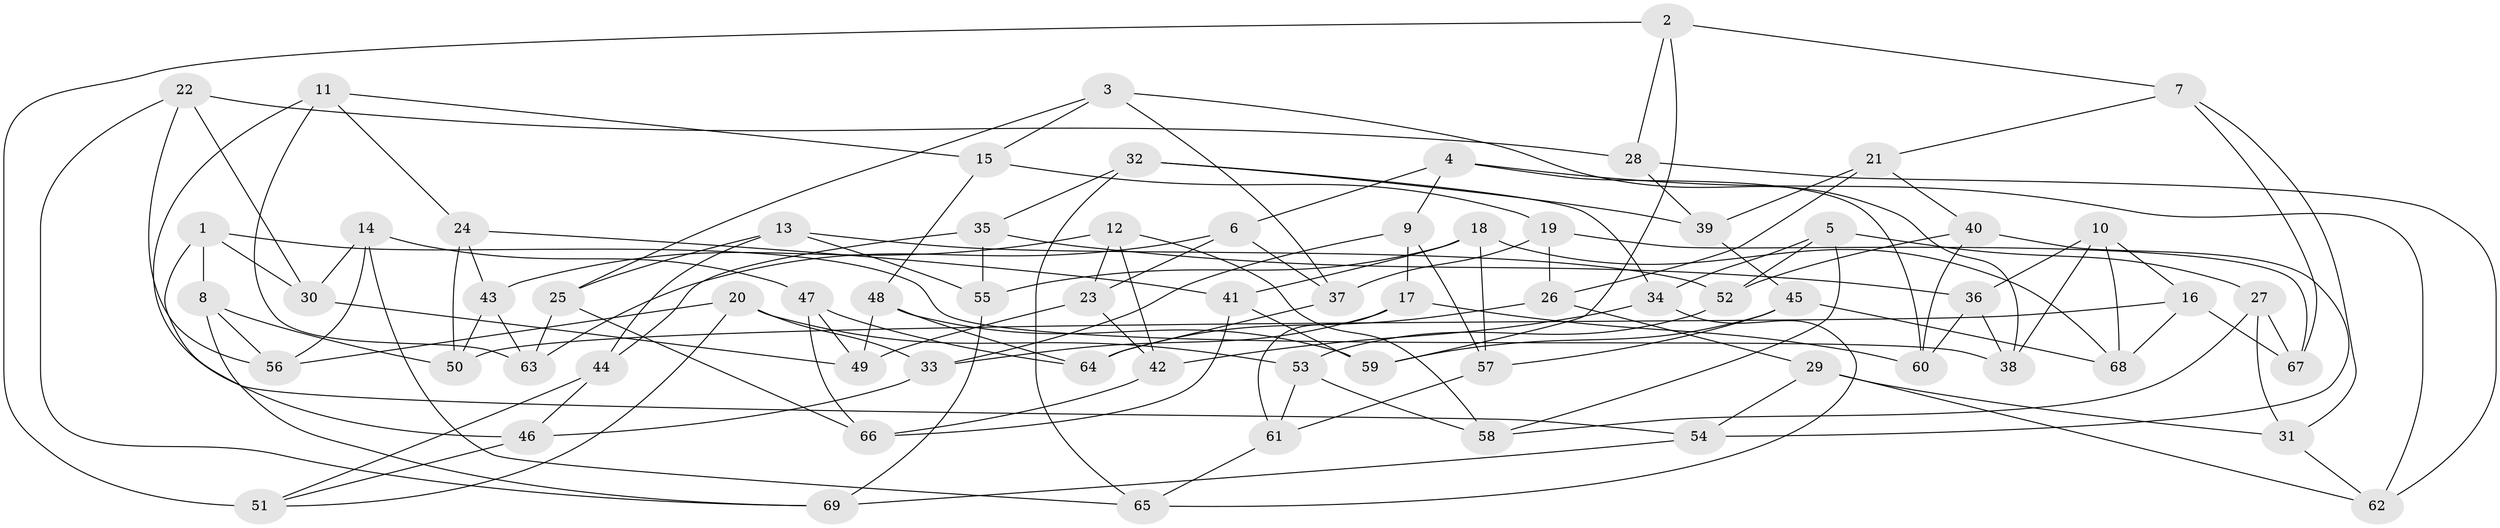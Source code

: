 // coarse degree distribution, {6: 0.35714285714285715, 5: 0.2857142857142857, 4: 0.2857142857142857, 2: 0.023809523809523808, 3: 0.047619047619047616}
// Generated by graph-tools (version 1.1) at 2025/52/02/27/25 19:52:29]
// undirected, 69 vertices, 138 edges
graph export_dot {
graph [start="1"]
  node [color=gray90,style=filled];
  1;
  2;
  3;
  4;
  5;
  6;
  7;
  8;
  9;
  10;
  11;
  12;
  13;
  14;
  15;
  16;
  17;
  18;
  19;
  20;
  21;
  22;
  23;
  24;
  25;
  26;
  27;
  28;
  29;
  30;
  31;
  32;
  33;
  34;
  35;
  36;
  37;
  38;
  39;
  40;
  41;
  42;
  43;
  44;
  45;
  46;
  47;
  48;
  49;
  50;
  51;
  52;
  53;
  54;
  55;
  56;
  57;
  58;
  59;
  60;
  61;
  62;
  63;
  64;
  65;
  66;
  67;
  68;
  69;
  1 -- 8;
  1 -- 30;
  1 -- 38;
  1 -- 46;
  2 -- 59;
  2 -- 7;
  2 -- 28;
  2 -- 51;
  3 -- 25;
  3 -- 38;
  3 -- 15;
  3 -- 37;
  4 -- 60;
  4 -- 6;
  4 -- 9;
  4 -- 62;
  5 -- 58;
  5 -- 52;
  5 -- 34;
  5 -- 27;
  6 -- 37;
  6 -- 23;
  6 -- 63;
  7 -- 21;
  7 -- 31;
  7 -- 67;
  8 -- 69;
  8 -- 50;
  8 -- 56;
  9 -- 33;
  9 -- 57;
  9 -- 17;
  10 -- 36;
  10 -- 68;
  10 -- 38;
  10 -- 16;
  11 -- 24;
  11 -- 15;
  11 -- 63;
  11 -- 54;
  12 -- 42;
  12 -- 43;
  12 -- 58;
  12 -- 23;
  13 -- 55;
  13 -- 44;
  13 -- 25;
  13 -- 52;
  14 -- 47;
  14 -- 30;
  14 -- 56;
  14 -- 65;
  15 -- 19;
  15 -- 48;
  16 -- 50;
  16 -- 68;
  16 -- 67;
  17 -- 33;
  17 -- 61;
  17 -- 60;
  18 -- 68;
  18 -- 55;
  18 -- 57;
  18 -- 41;
  19 -- 67;
  19 -- 37;
  19 -- 26;
  20 -- 51;
  20 -- 53;
  20 -- 56;
  20 -- 33;
  21 -- 40;
  21 -- 39;
  21 -- 26;
  22 -- 56;
  22 -- 30;
  22 -- 69;
  22 -- 28;
  23 -- 42;
  23 -- 49;
  24 -- 41;
  24 -- 43;
  24 -- 50;
  25 -- 63;
  25 -- 66;
  26 -- 64;
  26 -- 29;
  27 -- 58;
  27 -- 31;
  27 -- 67;
  28 -- 39;
  28 -- 62;
  29 -- 62;
  29 -- 31;
  29 -- 54;
  30 -- 49;
  31 -- 62;
  32 -- 65;
  32 -- 34;
  32 -- 35;
  32 -- 39;
  33 -- 46;
  34 -- 65;
  34 -- 42;
  35 -- 44;
  35 -- 36;
  35 -- 55;
  36 -- 38;
  36 -- 60;
  37 -- 64;
  39 -- 45;
  40 -- 54;
  40 -- 60;
  40 -- 52;
  41 -- 59;
  41 -- 66;
  42 -- 66;
  43 -- 63;
  43 -- 50;
  44 -- 51;
  44 -- 46;
  45 -- 68;
  45 -- 57;
  45 -- 59;
  46 -- 51;
  47 -- 49;
  47 -- 66;
  47 -- 64;
  48 -- 49;
  48 -- 64;
  48 -- 59;
  52 -- 53;
  53 -- 58;
  53 -- 61;
  54 -- 69;
  55 -- 69;
  57 -- 61;
  61 -- 65;
}
